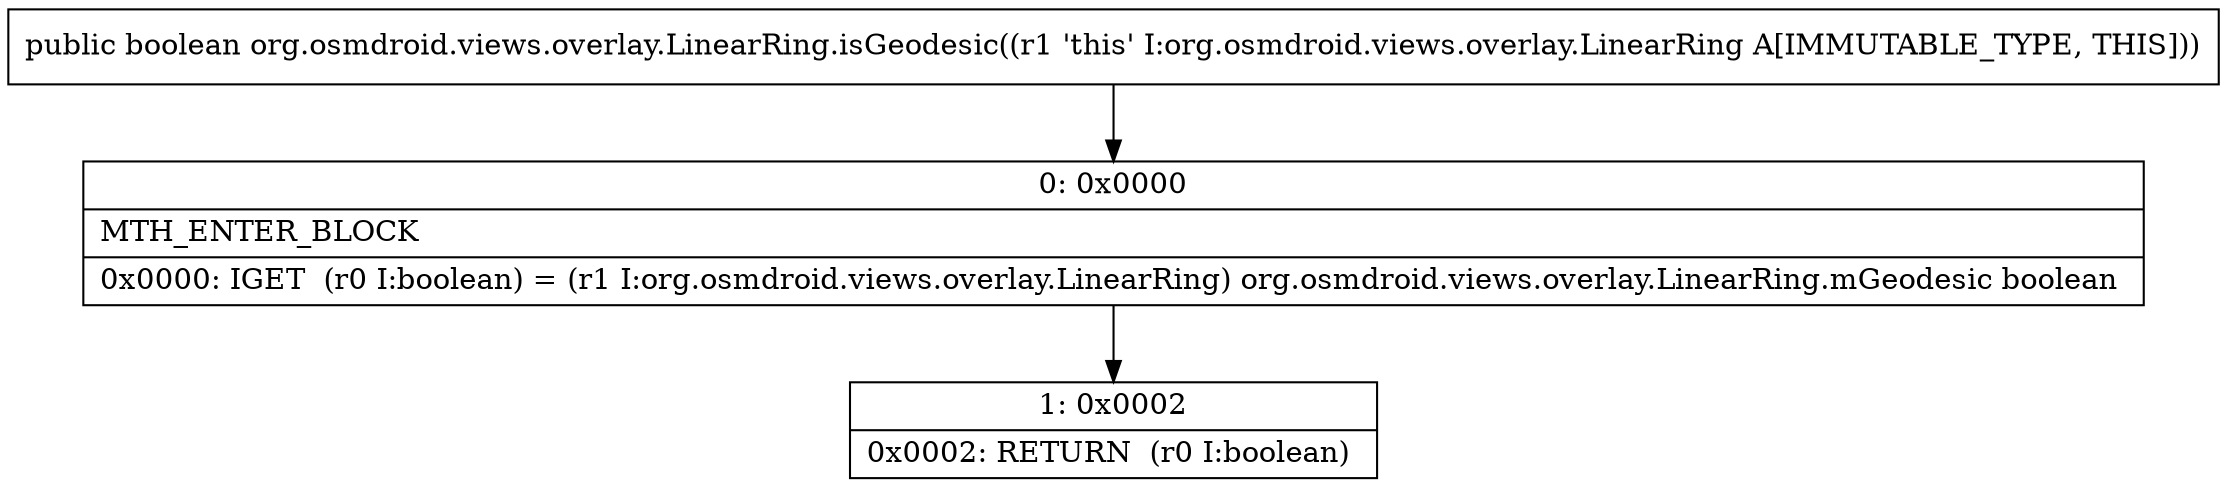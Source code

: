 digraph "CFG fororg.osmdroid.views.overlay.LinearRing.isGeodesic()Z" {
Node_0 [shape=record,label="{0\:\ 0x0000|MTH_ENTER_BLOCK\l|0x0000: IGET  (r0 I:boolean) = (r1 I:org.osmdroid.views.overlay.LinearRing) org.osmdroid.views.overlay.LinearRing.mGeodesic boolean \l}"];
Node_1 [shape=record,label="{1\:\ 0x0002|0x0002: RETURN  (r0 I:boolean) \l}"];
MethodNode[shape=record,label="{public boolean org.osmdroid.views.overlay.LinearRing.isGeodesic((r1 'this' I:org.osmdroid.views.overlay.LinearRing A[IMMUTABLE_TYPE, THIS])) }"];
MethodNode -> Node_0;
Node_0 -> Node_1;
}

